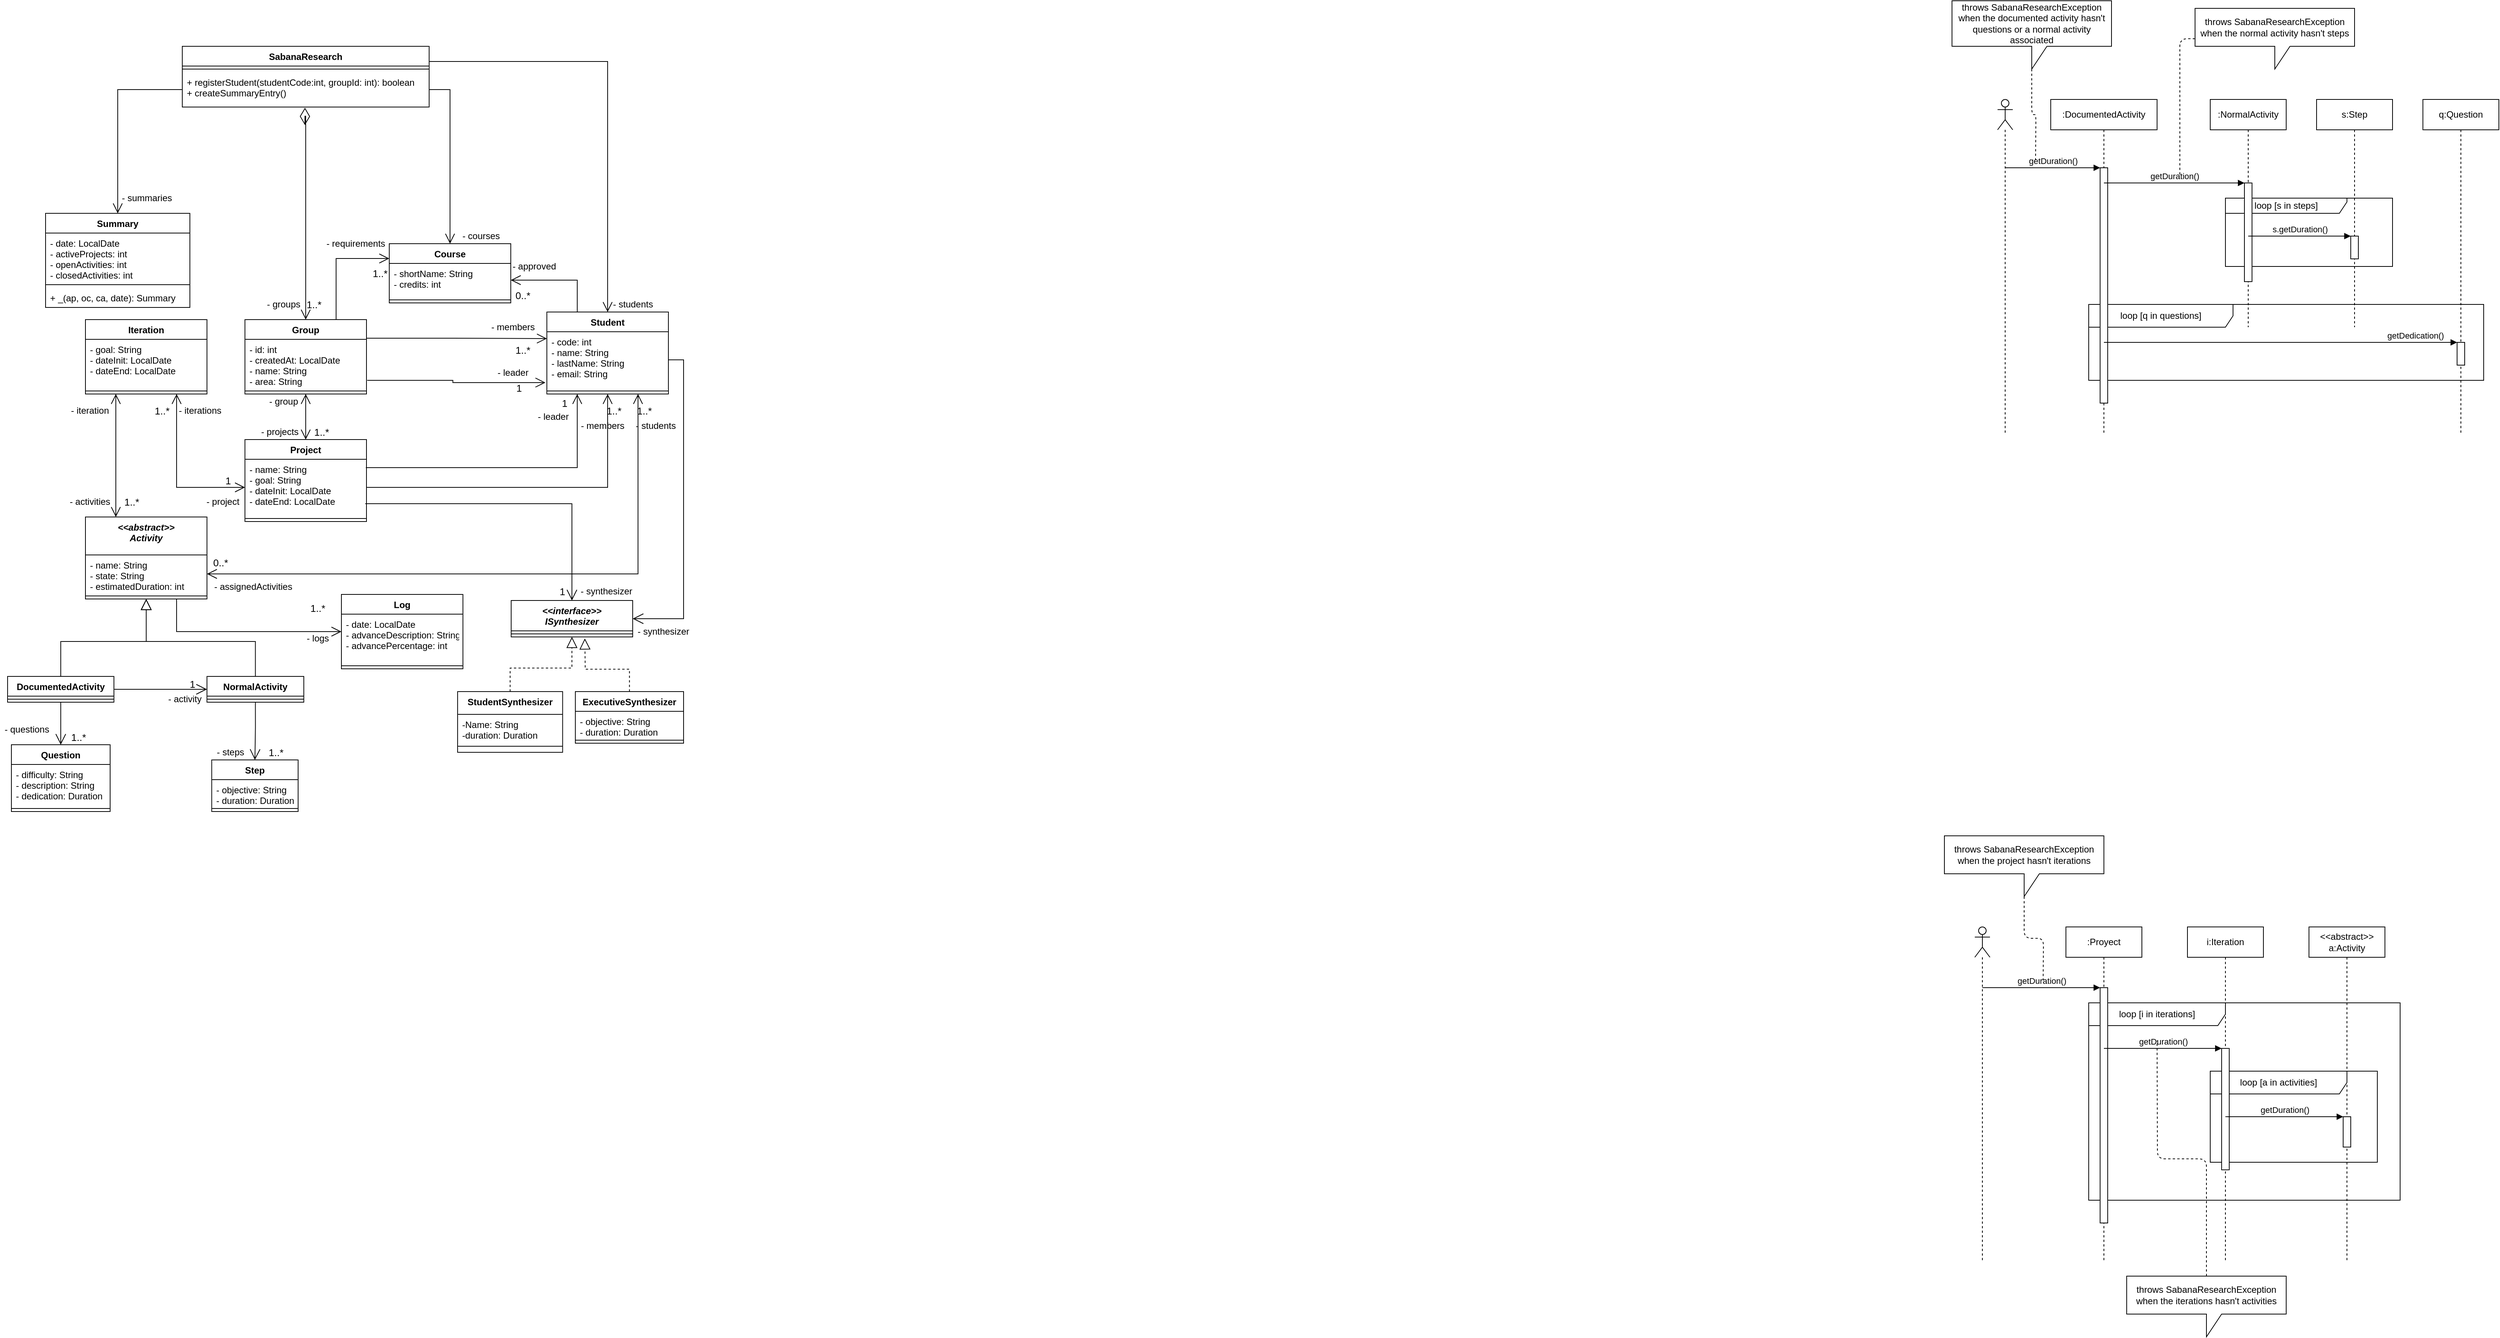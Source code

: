 <mxfile version="14.6.1" type="github" pages="2">
  <diagram id="BMrYBfoX8CHqtKJXn9eS" name="Page-1">
    <mxGraphModel dx="3658" dy="1582" grid="1" gridSize="10" guides="1" tooltips="1" connect="1" arrows="1" fold="1" page="1" pageScale="1" pageWidth="850" pageHeight="1100" math="0" shadow="0">
      <root>
        <mxCell id="0" />
        <mxCell id="1" parent="0" />
        <mxCell id="fffcVS3mCHa0CQ3i0ZVS-40" value="loop [i in iterations]" style="shape=umlFrame;whiteSpace=wrap;html=1;width=180;height=30;" parent="1" vertex="1">
          <mxGeometry x="200" y="230" width="410" height="260" as="geometry" />
        </mxCell>
        <mxCell id="fffcVS3mCHa0CQ3i0ZVS-41" value="loop [a in activities]" style="shape=umlFrame;whiteSpace=wrap;html=1;width=180;height=30;" parent="1" vertex="1">
          <mxGeometry x="360" y="320" width="220" height="120" as="geometry" />
        </mxCell>
        <mxCell id="fffcVS3mCHa0CQ3i0ZVS-39" value="loop [q in questions]" style="shape=umlFrame;whiteSpace=wrap;html=1;width=190;height=30;" parent="1" vertex="1">
          <mxGeometry x="200" y="-690" width="520" height="100" as="geometry" />
        </mxCell>
        <mxCell id="fffcVS3mCHa0CQ3i0ZVS-33" value="loop [s in steps]" style="shape=umlFrame;whiteSpace=wrap;html=1;width=160;height=20;" parent="1" vertex="1">
          <mxGeometry x="380" y="-830" width="220" height="90" as="geometry" />
        </mxCell>
        <mxCell id="fffcVS3mCHa0CQ3i0ZVS-1" value="" style="shape=umlLifeline;participant=umlActor;perimeter=lifelinePerimeter;whiteSpace=wrap;html=1;container=1;collapsible=0;recursiveResize=0;verticalAlign=top;spacingTop=36;outlineConnect=0;" parent="1" vertex="1">
          <mxGeometry x="50" y="130" width="20" height="440" as="geometry" />
        </mxCell>
        <mxCell id="fffcVS3mCHa0CQ3i0ZVS-2" value=":Proyect" style="shape=umlLifeline;perimeter=lifelinePerimeter;whiteSpace=wrap;html=1;container=1;collapsible=0;recursiveResize=0;outlineConnect=0;" parent="1" vertex="1">
          <mxGeometry x="170" y="130" width="100" height="440" as="geometry" />
        </mxCell>
        <mxCell id="fffcVS3mCHa0CQ3i0ZVS-3" value="" style="html=1;points=[];perimeter=orthogonalPerimeter;" parent="fffcVS3mCHa0CQ3i0ZVS-2" vertex="1">
          <mxGeometry x="45" y="80" width="10" height="310" as="geometry" />
        </mxCell>
        <mxCell id="fffcVS3mCHa0CQ3i0ZVS-4" value="getDuration()" style="html=1;verticalAlign=bottom;endArrow=block;entryX=0;entryY=0;" parent="1" source="fffcVS3mCHa0CQ3i0ZVS-1" target="fffcVS3mCHa0CQ3i0ZVS-3" edge="1">
          <mxGeometry relative="1" as="geometry">
            <mxPoint x="145" y="210" as="sourcePoint" />
          </mxGeometry>
        </mxCell>
        <mxCell id="fffcVS3mCHa0CQ3i0ZVS-6" value="i:Iteration" style="shape=umlLifeline;perimeter=lifelinePerimeter;whiteSpace=wrap;html=1;container=1;collapsible=0;recursiveResize=0;outlineConnect=0;" parent="1" vertex="1">
          <mxGeometry x="330" y="130" width="100" height="440" as="geometry" />
        </mxCell>
        <mxCell id="fffcVS3mCHa0CQ3i0ZVS-8" value="" style="html=1;points=[];perimeter=orthogonalPerimeter;" parent="fffcVS3mCHa0CQ3i0ZVS-6" vertex="1">
          <mxGeometry x="45" y="160" width="10" height="160" as="geometry" />
        </mxCell>
        <mxCell id="fffcVS3mCHa0CQ3i0ZVS-9" value="getDuration()" style="html=1;verticalAlign=bottom;endArrow=block;entryX=0;entryY=0;" parent="1" source="fffcVS3mCHa0CQ3i0ZVS-2" target="fffcVS3mCHa0CQ3i0ZVS-8" edge="1">
          <mxGeometry relative="1" as="geometry">
            <mxPoint x="305" y="290" as="sourcePoint" />
          </mxGeometry>
        </mxCell>
        <mxCell id="fffcVS3mCHa0CQ3i0ZVS-11" value="&amp;lt;&amp;lt;abstract&amp;gt;&amp;gt;&lt;br&gt;a:Activity" style="shape=umlLifeline;perimeter=lifelinePerimeter;whiteSpace=wrap;html=1;container=1;collapsible=0;recursiveResize=0;outlineConnect=0;" parent="1" vertex="1">
          <mxGeometry x="490" y="130" width="100" height="440" as="geometry" />
        </mxCell>
        <mxCell id="fffcVS3mCHa0CQ3i0ZVS-13" value="" style="html=1;points=[];perimeter=orthogonalPerimeter;" parent="fffcVS3mCHa0CQ3i0ZVS-11" vertex="1">
          <mxGeometry x="45" y="250" width="10" height="40" as="geometry" />
        </mxCell>
        <mxCell id="fffcVS3mCHa0CQ3i0ZVS-14" value="getDuration()" style="html=1;verticalAlign=bottom;endArrow=block;entryX=0;entryY=0;" parent="1" source="fffcVS3mCHa0CQ3i0ZVS-6" target="fffcVS3mCHa0CQ3i0ZVS-13" edge="1">
          <mxGeometry relative="1" as="geometry">
            <mxPoint x="465" y="350" as="sourcePoint" />
          </mxGeometry>
        </mxCell>
        <mxCell id="fffcVS3mCHa0CQ3i0ZVS-16" value="" style="shape=umlLifeline;participant=umlActor;perimeter=lifelinePerimeter;whiteSpace=wrap;html=1;container=1;collapsible=0;recursiveResize=0;verticalAlign=top;spacingTop=36;outlineConnect=0;" parent="1" vertex="1">
          <mxGeometry x="80" y="-960" width="20" height="440" as="geometry" />
        </mxCell>
        <mxCell id="fffcVS3mCHa0CQ3i0ZVS-17" value=":DocumentedActivity" style="shape=umlLifeline;perimeter=lifelinePerimeter;whiteSpace=wrap;html=1;container=1;collapsible=0;recursiveResize=0;outlineConnect=0;" parent="1" vertex="1">
          <mxGeometry x="150" y="-960" width="140" height="440" as="geometry" />
        </mxCell>
        <mxCell id="fffcVS3mCHa0CQ3i0ZVS-18" value="" style="html=1;points=[];perimeter=orthogonalPerimeter;" parent="fffcVS3mCHa0CQ3i0ZVS-17" vertex="1">
          <mxGeometry x="65" y="90" width="10" height="310" as="geometry" />
        </mxCell>
        <mxCell id="fffcVS3mCHa0CQ3i0ZVS-19" value="getDuration()" style="html=1;verticalAlign=bottom;endArrow=block;entryX=0;entryY=0;" parent="1" source="fffcVS3mCHa0CQ3i0ZVS-16" target="fffcVS3mCHa0CQ3i0ZVS-18" edge="1">
          <mxGeometry relative="1" as="geometry">
            <mxPoint x="155" y="-870" as="sourcePoint" />
          </mxGeometry>
        </mxCell>
        <mxCell id="fffcVS3mCHa0CQ3i0ZVS-21" value=":NormalActivity" style="shape=umlLifeline;perimeter=lifelinePerimeter;whiteSpace=wrap;html=1;container=1;collapsible=0;recursiveResize=0;outlineConnect=0;" parent="1" vertex="1">
          <mxGeometry x="360" y="-960" width="100" height="300" as="geometry" />
        </mxCell>
        <mxCell id="fffcVS3mCHa0CQ3i0ZVS-22" value="" style="html=1;points=[];perimeter=orthogonalPerimeter;" parent="fffcVS3mCHa0CQ3i0ZVS-21" vertex="1">
          <mxGeometry x="45" y="110" width="10" height="130" as="geometry" />
        </mxCell>
        <mxCell id="fffcVS3mCHa0CQ3i0ZVS-23" value="getDuration()" style="html=1;verticalAlign=bottom;endArrow=block;entryX=0;entryY=0;" parent="1" source="fffcVS3mCHa0CQ3i0ZVS-17" target="fffcVS3mCHa0CQ3i0ZVS-22" edge="1">
          <mxGeometry relative="1" as="geometry">
            <mxPoint x="335" y="-850" as="sourcePoint" />
          </mxGeometry>
        </mxCell>
        <mxCell id="fffcVS3mCHa0CQ3i0ZVS-25" value="s:Step" style="shape=umlLifeline;perimeter=lifelinePerimeter;whiteSpace=wrap;html=1;container=1;collapsible=0;recursiveResize=0;outlineConnect=0;" parent="1" vertex="1">
          <mxGeometry x="500" y="-960" width="100" height="300" as="geometry" />
        </mxCell>
        <mxCell id="fffcVS3mCHa0CQ3i0ZVS-30" value="" style="html=1;points=[];perimeter=orthogonalPerimeter;" parent="fffcVS3mCHa0CQ3i0ZVS-25" vertex="1">
          <mxGeometry x="45" y="180" width="10" height="30" as="geometry" />
        </mxCell>
        <mxCell id="fffcVS3mCHa0CQ3i0ZVS-31" value="s.getDuration()" style="html=1;verticalAlign=bottom;endArrow=block;entryX=0;entryY=0;" parent="1" source="fffcVS3mCHa0CQ3i0ZVS-21" target="fffcVS3mCHa0CQ3i0ZVS-30" edge="1">
          <mxGeometry relative="1" as="geometry">
            <mxPoint x="475" y="-830" as="sourcePoint" />
          </mxGeometry>
        </mxCell>
        <mxCell id="fffcVS3mCHa0CQ3i0ZVS-34" value="q:Question" style="shape=umlLifeline;perimeter=lifelinePerimeter;whiteSpace=wrap;html=1;container=1;collapsible=0;recursiveResize=0;outlineConnect=0;" parent="1" vertex="1">
          <mxGeometry x="640" y="-960" width="100" height="440" as="geometry" />
        </mxCell>
        <mxCell id="fffcVS3mCHa0CQ3i0ZVS-36" value="" style="html=1;points=[];perimeter=orthogonalPerimeter;" parent="fffcVS3mCHa0CQ3i0ZVS-34" vertex="1">
          <mxGeometry x="45" y="320" width="10" height="30" as="geometry" />
        </mxCell>
        <mxCell id="fffcVS3mCHa0CQ3i0ZVS-37" value="getDedication()" style="html=1;verticalAlign=bottom;endArrow=block;entryX=0;entryY=0;" parent="1" source="fffcVS3mCHa0CQ3i0ZVS-17" target="fffcVS3mCHa0CQ3i0ZVS-36" edge="1">
          <mxGeometry x="0.764" relative="1" as="geometry">
            <mxPoint x="615" y="-640" as="sourcePoint" />
            <mxPoint as="offset" />
          </mxGeometry>
        </mxCell>
        <mxCell id="fffcVS3mCHa0CQ3i0ZVS-46" style="edgeStyle=orthogonalEdgeStyle;rounded=1;orthogonalLoop=1;jettySize=auto;html=1;dashed=1;endArrow=none;endFill=0;" parent="1" source="fffcVS3mCHa0CQ3i0ZVS-43" edge="1">
          <mxGeometry relative="1" as="geometry">
            <mxPoint x="140" y="200" as="targetPoint" />
          </mxGeometry>
        </mxCell>
        <mxCell id="fffcVS3mCHa0CQ3i0ZVS-43" value="throws SabanaResearchException&lt;br&gt;when the project hasn&#39;t iterations" style="shape=callout;whiteSpace=wrap;html=1;perimeter=calloutPerimeter;" parent="1" vertex="1">
          <mxGeometry x="10" y="10" width="210" height="80" as="geometry" />
        </mxCell>
        <mxCell id="fffcVS3mCHa0CQ3i0ZVS-48" style="edgeStyle=orthogonalEdgeStyle;rounded=1;orthogonalLoop=1;jettySize=auto;html=1;dashed=1;endArrow=none;endFill=0;" parent="1" source="fffcVS3mCHa0CQ3i0ZVS-47" edge="1">
          <mxGeometry relative="1" as="geometry">
            <mxPoint x="290" y="280" as="targetPoint" />
          </mxGeometry>
        </mxCell>
        <mxCell id="fffcVS3mCHa0CQ3i0ZVS-47" value="throws SabanaResearchException&lt;br&gt;when the iterations hasn&#39;t activities" style="shape=callout;whiteSpace=wrap;html=1;perimeter=calloutPerimeter;" parent="1" vertex="1">
          <mxGeometry x="250" y="590" width="210" height="80" as="geometry" />
        </mxCell>
        <mxCell id="fffcVS3mCHa0CQ3i0ZVS-50" style="edgeStyle=orthogonalEdgeStyle;rounded=1;orthogonalLoop=1;jettySize=auto;html=1;dashed=1;endArrow=none;endFill=0;" parent="1" source="fffcVS3mCHa0CQ3i0ZVS-49" edge="1">
          <mxGeometry relative="1" as="geometry">
            <mxPoint x="130" y="-880" as="targetPoint" />
          </mxGeometry>
        </mxCell>
        <mxCell id="fffcVS3mCHa0CQ3i0ZVS-49" value="throws SabanaResearchException&lt;br&gt;when the documented activity hasn&#39;t questions or a normal activity associated" style="shape=callout;whiteSpace=wrap;html=1;perimeter=calloutPerimeter;" parent="1" vertex="1">
          <mxGeometry x="20" y="-1090" width="210" height="90" as="geometry" />
        </mxCell>
        <mxCell id="fffcVS3mCHa0CQ3i0ZVS-52" style="edgeStyle=orthogonalEdgeStyle;rounded=1;orthogonalLoop=1;jettySize=auto;html=1;dashed=1;endArrow=none;endFill=0;" parent="1" source="fffcVS3mCHa0CQ3i0ZVS-51" edge="1">
          <mxGeometry relative="1" as="geometry">
            <mxPoint x="320" y="-860" as="targetPoint" />
          </mxGeometry>
        </mxCell>
        <mxCell id="fffcVS3mCHa0CQ3i0ZVS-51" value="throws SabanaResearchException&lt;br&gt;when the normal activity hasn&#39;t steps" style="shape=callout;whiteSpace=wrap;html=1;perimeter=calloutPerimeter;" parent="1" vertex="1">
          <mxGeometry x="340" y="-1080" width="210" height="80" as="geometry" />
        </mxCell>
        <mxCell id="fffcVS3mCHa0CQ3i0ZVS-53" style="edgeStyle=orthogonalEdgeStyle;rounded=0;orthogonalLoop=1;jettySize=auto;html=1;exitX=1;exitY=0.5;exitDx=0;exitDy=0;entryX=0.5;entryY=0;entryDx=0;entryDy=0;endArrow=open;endFill=0;endSize=11;" parent="1" source="fffcVS3mCHa0CQ3i0ZVS-124" target="fffcVS3mCHa0CQ3i0ZVS-57" edge="1">
          <mxGeometry relative="1" as="geometry">
            <mxPoint x="-2067.5" y="-887.5" as="sourcePoint" />
          </mxGeometry>
        </mxCell>
        <mxCell id="fffcVS3mCHa0CQ3i0ZVS-54" style="edgeStyle=orthogonalEdgeStyle;rounded=0;orthogonalLoop=1;jettySize=auto;html=1;exitX=1;exitY=0.25;exitDx=0;exitDy=0;entryX=0.5;entryY=0;entryDx=0;entryDy=0;endArrow=open;endFill=0;endSize=11;" parent="1" source="fffcVS3mCHa0CQ3i0ZVS-122" target="fffcVS3mCHa0CQ3i0ZVS-68" edge="1">
          <mxGeometry relative="1" as="geometry">
            <mxPoint x="-2067.5" y="-922.5" as="sourcePoint" />
          </mxGeometry>
        </mxCell>
        <mxCell id="fffcVS3mCHa0CQ3i0ZVS-55" style="edgeStyle=orthogonalEdgeStyle;rounded=0;orthogonalLoop=1;jettySize=auto;html=1;entryX=0.5;entryY=0;entryDx=0;entryDy=0;endArrow=open;endFill=0;endSize=11;startArrow=diamondThin;startFill=0;startSize=20;exitX=0.497;exitY=1.018;exitDx=0;exitDy=0;exitPerimeter=0;" parent="1" source="fffcVS3mCHa0CQ3i0ZVS-124" target="fffcVS3mCHa0CQ3i0ZVS-63" edge="1">
          <mxGeometry relative="1" as="geometry">
            <mxPoint x="-2147.5" y="-930" as="sourcePoint" />
            <Array as="points">
              <mxPoint x="-2148" y="-938" />
              <mxPoint x="-2148" y="-938" />
            </Array>
          </mxGeometry>
        </mxCell>
        <mxCell id="fffcVS3mCHa0CQ3i0ZVS-56" style="edgeStyle=orthogonalEdgeStyle;rounded=0;orthogonalLoop=1;jettySize=auto;html=1;exitX=0;exitY=0.5;exitDx=0;exitDy=0;entryX=0.5;entryY=0;entryDx=0;entryDy=0;endArrow=open;endFill=0;endSize=11;" parent="1" source="fffcVS3mCHa0CQ3i0ZVS-124" target="fffcVS3mCHa0CQ3i0ZVS-125" edge="1">
          <mxGeometry relative="1" as="geometry">
            <mxPoint x="-2227.5" y="-905" as="sourcePoint" />
            <mxPoint x="-2397.5" y="-810" as="targetPoint" />
          </mxGeometry>
        </mxCell>
        <mxCell id="fffcVS3mCHa0CQ3i0ZVS-57" value="Course" style="swimlane;fontStyle=1;align=center;verticalAlign=top;childLayout=stackLayout;horizontal=1;startSize=26;horizontalStack=0;resizeParent=1;resizeParentMax=0;resizeLast=0;collapsible=1;marginBottom=0;" parent="1" vertex="1">
          <mxGeometry x="-2037.5" y="-770" width="160" height="78" as="geometry" />
        </mxCell>
        <mxCell id="fffcVS3mCHa0CQ3i0ZVS-58" value="- shortName: String&#xa;- credits: int" style="text;strokeColor=none;fillColor=none;align=left;verticalAlign=top;spacingLeft=4;spacingRight=4;overflow=hidden;rotatable=0;points=[[0,0.5],[1,0.5]];portConstraint=eastwest;" parent="fffcVS3mCHa0CQ3i0ZVS-57" vertex="1">
          <mxGeometry y="26" width="160" height="44" as="geometry" />
        </mxCell>
        <mxCell id="fffcVS3mCHa0CQ3i0ZVS-59" value="" style="line;strokeWidth=1;fillColor=none;align=left;verticalAlign=middle;spacingTop=-1;spacingLeft=3;spacingRight=3;rotatable=0;labelPosition=right;points=[];portConstraint=eastwest;" parent="fffcVS3mCHa0CQ3i0ZVS-57" vertex="1">
          <mxGeometry y="70" width="160" height="8" as="geometry" />
        </mxCell>
        <mxCell id="fffcVS3mCHa0CQ3i0ZVS-60" style="edgeStyle=orthogonalEdgeStyle;rounded=0;orthogonalLoop=1;jettySize=auto;html=1;exitX=1;exitY=0.25;exitDx=0;exitDy=0;entryX=0;entryY=0.122;entryDx=0;entryDy=0;entryPerimeter=0;endArrow=open;endFill=0;endSize=11;" parent="1" source="fffcVS3mCHa0CQ3i0ZVS-63" target="fffcVS3mCHa0CQ3i0ZVS-69" edge="1">
          <mxGeometry relative="1" as="geometry" />
        </mxCell>
        <mxCell id="fffcVS3mCHa0CQ3i0ZVS-61" style="edgeStyle=orthogonalEdgeStyle;rounded=0;orthogonalLoop=1;jettySize=auto;html=1;exitX=0.75;exitY=0;exitDx=0;exitDy=0;entryX=0;entryY=0.25;entryDx=0;entryDy=0;endArrow=open;endFill=0;endSize=11;" parent="1" source="fffcVS3mCHa0CQ3i0ZVS-63" target="fffcVS3mCHa0CQ3i0ZVS-57" edge="1">
          <mxGeometry relative="1" as="geometry" />
        </mxCell>
        <mxCell id="fffcVS3mCHa0CQ3i0ZVS-62" style="edgeStyle=orthogonalEdgeStyle;rounded=0;orthogonalLoop=1;jettySize=auto;html=1;exitX=0.5;exitY=1;exitDx=0;exitDy=0;endArrow=open;endFill=0;endSize=11;startArrow=open;startFill=0;startSize=11;" parent="1" source="fffcVS3mCHa0CQ3i0ZVS-63" target="fffcVS3mCHa0CQ3i0ZVS-71" edge="1">
          <mxGeometry relative="1" as="geometry" />
        </mxCell>
        <mxCell id="fffcVS3mCHa0CQ3i0ZVS-63" value="Group" style="swimlane;fontStyle=1;align=center;verticalAlign=top;childLayout=stackLayout;horizontal=1;startSize=26;horizontalStack=0;resizeParent=1;resizeParentMax=0;resizeLast=0;collapsible=1;marginBottom=0;" parent="1" vertex="1">
          <mxGeometry x="-2227.5" y="-670" width="160" height="98" as="geometry" />
        </mxCell>
        <mxCell id="fffcVS3mCHa0CQ3i0ZVS-64" value="- id: int&#xa;- createdAt: LocalDate&#xa;- name: String&#xa;- area: String" style="text;strokeColor=none;fillColor=none;align=left;verticalAlign=top;spacingLeft=4;spacingRight=4;overflow=hidden;rotatable=0;points=[[0,0.5],[1,0.5]];portConstraint=eastwest;" parent="fffcVS3mCHa0CQ3i0ZVS-63" vertex="1">
          <mxGeometry y="26" width="160" height="64" as="geometry" />
        </mxCell>
        <mxCell id="fffcVS3mCHa0CQ3i0ZVS-65" value="" style="line;strokeWidth=1;fillColor=none;align=left;verticalAlign=middle;spacingTop=-1;spacingLeft=3;spacingRight=3;rotatable=0;labelPosition=right;points=[];portConstraint=eastwest;" parent="fffcVS3mCHa0CQ3i0ZVS-63" vertex="1">
          <mxGeometry y="90" width="160" height="8" as="geometry" />
        </mxCell>
        <mxCell id="fffcVS3mCHa0CQ3i0ZVS-66" style="edgeStyle=orthogonalEdgeStyle;rounded=0;orthogonalLoop=1;jettySize=auto;html=1;exitX=0.25;exitY=0;exitDx=0;exitDy=0;entryX=1;entryY=0.5;entryDx=0;entryDy=0;endArrow=open;endFill=0;endSize=11;" parent="1" source="fffcVS3mCHa0CQ3i0ZVS-68" target="fffcVS3mCHa0CQ3i0ZVS-58" edge="1">
          <mxGeometry relative="1" as="geometry" />
        </mxCell>
        <mxCell id="fffcVS3mCHa0CQ3i0ZVS-67" style="edgeStyle=orthogonalEdgeStyle;rounded=0;orthogonalLoop=1;jettySize=auto;html=1;exitX=0.75;exitY=1;exitDx=0;exitDy=0;entryX=1;entryY=0.5;entryDx=0;entryDy=0;endArrow=open;endFill=0;endSize=11;startArrow=open;startFill=0;startSize=11;" parent="1" source="fffcVS3mCHa0CQ3i0ZVS-68" target="fffcVS3mCHa0CQ3i0ZVS-80" edge="1">
          <mxGeometry relative="1" as="geometry" />
        </mxCell>
        <mxCell id="fffcVS3mCHa0CQ3i0ZVS-68" value="Student" style="swimlane;fontStyle=1;align=center;verticalAlign=top;childLayout=stackLayout;horizontal=1;startSize=26;horizontalStack=0;resizeParent=1;resizeParentMax=0;resizeLast=0;collapsible=1;marginBottom=0;" parent="1" vertex="1">
          <mxGeometry x="-1830" y="-680" width="160" height="108" as="geometry" />
        </mxCell>
        <mxCell id="fffcVS3mCHa0CQ3i0ZVS-69" value="- code: int&#xa;- name: String&#xa;- lastName: String&#xa;- email: String&#xa;" style="text;strokeColor=none;fillColor=none;align=left;verticalAlign=top;spacingLeft=4;spacingRight=4;overflow=hidden;rotatable=0;points=[[0,0.5],[1,0.5]];portConstraint=eastwest;" parent="fffcVS3mCHa0CQ3i0ZVS-68" vertex="1">
          <mxGeometry y="26" width="160" height="74" as="geometry" />
        </mxCell>
        <mxCell id="fffcVS3mCHa0CQ3i0ZVS-70" value="" style="line;strokeWidth=1;fillColor=none;align=left;verticalAlign=middle;spacingTop=-1;spacingLeft=3;spacingRight=3;rotatable=0;labelPosition=right;points=[];portConstraint=eastwest;" parent="fffcVS3mCHa0CQ3i0ZVS-68" vertex="1">
          <mxGeometry y="100" width="160" height="8" as="geometry" />
        </mxCell>
        <mxCell id="fffcVS3mCHa0CQ3i0ZVS-71" value="Project" style="swimlane;fontStyle=1;align=center;verticalAlign=top;childLayout=stackLayout;horizontal=1;startSize=26;horizontalStack=0;resizeParent=1;resizeParentMax=0;resizeLast=0;collapsible=1;marginBottom=0;" parent="1" vertex="1">
          <mxGeometry x="-2227.5" y="-512" width="160" height="108" as="geometry" />
        </mxCell>
        <mxCell id="fffcVS3mCHa0CQ3i0ZVS-72" value="- name: String&#xa;- goal: String&#xa;- dateInit: LocalDate&#xa;- dateEnd: LocalDate" style="text;strokeColor=none;fillColor=none;align=left;verticalAlign=top;spacingLeft=4;spacingRight=4;overflow=hidden;rotatable=0;points=[[0,0.5],[1,0.5]];portConstraint=eastwest;" parent="fffcVS3mCHa0CQ3i0ZVS-71" vertex="1">
          <mxGeometry y="26" width="160" height="74" as="geometry" />
        </mxCell>
        <mxCell id="fffcVS3mCHa0CQ3i0ZVS-73" value="" style="line;strokeWidth=1;fillColor=none;align=left;verticalAlign=middle;spacingTop=-1;spacingLeft=3;spacingRight=3;rotatable=0;labelPosition=right;points=[];portConstraint=eastwest;" parent="fffcVS3mCHa0CQ3i0ZVS-71" vertex="1">
          <mxGeometry y="100" width="160" height="8" as="geometry" />
        </mxCell>
        <mxCell id="fffcVS3mCHa0CQ3i0ZVS-74" style="edgeStyle=orthogonalEdgeStyle;rounded=0;orthogonalLoop=1;jettySize=auto;html=1;exitX=0.25;exitY=1;exitDx=0;exitDy=0;entryX=0.25;entryY=0;entryDx=0;entryDy=0;endArrow=open;endFill=0;endSize=11;startArrow=open;startFill=0;startSize=11;" parent="1" source="fffcVS3mCHa0CQ3i0ZVS-75" target="fffcVS3mCHa0CQ3i0ZVS-79" edge="1">
          <mxGeometry relative="1" as="geometry" />
        </mxCell>
        <mxCell id="fffcVS3mCHa0CQ3i0ZVS-75" value="Iteration" style="swimlane;fontStyle=1;align=center;verticalAlign=top;childLayout=stackLayout;horizontal=1;startSize=26;horizontalStack=0;resizeParent=1;resizeParentMax=0;resizeLast=0;collapsible=1;marginBottom=0;" parent="1" vertex="1">
          <mxGeometry x="-2437.5" y="-670" width="160" height="98" as="geometry" />
        </mxCell>
        <mxCell id="fffcVS3mCHa0CQ3i0ZVS-76" value="- goal: String&#xa;- dateInit: LocalDate&#xa;- dateEnd: LocalDate" style="text;strokeColor=none;fillColor=none;align=left;verticalAlign=top;spacingLeft=4;spacingRight=4;overflow=hidden;rotatable=0;points=[[0,0.5],[1,0.5]];portConstraint=eastwest;" parent="fffcVS3mCHa0CQ3i0ZVS-75" vertex="1">
          <mxGeometry y="26" width="160" height="64" as="geometry" />
        </mxCell>
        <mxCell id="fffcVS3mCHa0CQ3i0ZVS-77" value="" style="line;strokeWidth=1;fillColor=none;align=left;verticalAlign=middle;spacingTop=-1;spacingLeft=3;spacingRight=3;rotatable=0;labelPosition=right;points=[];portConstraint=eastwest;" parent="fffcVS3mCHa0CQ3i0ZVS-75" vertex="1">
          <mxGeometry y="90" width="160" height="8" as="geometry" />
        </mxCell>
        <mxCell id="fffcVS3mCHa0CQ3i0ZVS-78" style="edgeStyle=orthogonalEdgeStyle;rounded=0;orthogonalLoop=1;jettySize=auto;html=1;exitX=0.75;exitY=1;exitDx=0;exitDy=0;entryX=0;entryY=0.5;entryDx=0;entryDy=0;endArrow=open;endFill=0;endSize=11;" parent="1" source="fffcVS3mCHa0CQ3i0ZVS-79" target="fffcVS3mCHa0CQ3i0ZVS-82" edge="1">
          <mxGeometry relative="1" as="geometry" />
        </mxCell>
        <mxCell id="fffcVS3mCHa0CQ3i0ZVS-79" value="&lt;&lt;abstract&gt;&gt;&#xa;Activity" style="swimlane;fontStyle=3;align=center;verticalAlign=top;childLayout=stackLayout;horizontal=1;startSize=50;horizontalStack=0;resizeParent=1;resizeParentMax=0;resizeLast=0;collapsible=1;marginBottom=0;" parent="1" vertex="1">
          <mxGeometry x="-2437.5" y="-410" width="160" height="108" as="geometry" />
        </mxCell>
        <mxCell id="fffcVS3mCHa0CQ3i0ZVS-80" value="- name: String&#xa;- state: String&#xa;- estimatedDuration: int" style="text;strokeColor=none;fillColor=none;align=left;verticalAlign=top;spacingLeft=4;spacingRight=4;overflow=hidden;rotatable=0;points=[[0,0.5],[1,0.5]];portConstraint=eastwest;" parent="fffcVS3mCHa0CQ3i0ZVS-79" vertex="1">
          <mxGeometry y="50" width="160" height="50" as="geometry" />
        </mxCell>
        <mxCell id="fffcVS3mCHa0CQ3i0ZVS-81" value="" style="line;strokeWidth=1;fillColor=none;align=left;verticalAlign=middle;spacingTop=-1;spacingLeft=3;spacingRight=3;rotatable=0;labelPosition=right;points=[];portConstraint=eastwest;" parent="fffcVS3mCHa0CQ3i0ZVS-79" vertex="1">
          <mxGeometry y="100" width="160" height="8" as="geometry" />
        </mxCell>
        <mxCell id="fffcVS3mCHa0CQ3i0ZVS-82" value="Log" style="swimlane;fontStyle=1;align=center;verticalAlign=top;childLayout=stackLayout;horizontal=1;startSize=26;horizontalStack=0;resizeParent=1;resizeParentMax=0;resizeLast=0;collapsible=1;marginBottom=0;" parent="1" vertex="1">
          <mxGeometry x="-2100.5" y="-308" width="160" height="98" as="geometry" />
        </mxCell>
        <mxCell id="fffcVS3mCHa0CQ3i0ZVS-83" value="- date: LocalDate&#xa;- advanceDescription: String&#xa;- advancePercentage: int" style="text;strokeColor=none;fillColor=none;align=left;verticalAlign=top;spacingLeft=4;spacingRight=4;overflow=hidden;rotatable=0;points=[[0,0.5],[1,0.5]];portConstraint=eastwest;" parent="fffcVS3mCHa0CQ3i0ZVS-82" vertex="1">
          <mxGeometry y="26" width="160" height="64" as="geometry" />
        </mxCell>
        <mxCell id="fffcVS3mCHa0CQ3i0ZVS-84" value="" style="line;strokeWidth=1;fillColor=none;align=left;verticalAlign=middle;spacingTop=-1;spacingLeft=3;spacingRight=3;rotatable=0;labelPosition=right;points=[];portConstraint=eastwest;" parent="fffcVS3mCHa0CQ3i0ZVS-82" vertex="1">
          <mxGeometry y="90" width="160" height="8" as="geometry" />
        </mxCell>
        <mxCell id="fffcVS3mCHa0CQ3i0ZVS-85" style="edgeStyle=orthogonalEdgeStyle;rounded=0;orthogonalLoop=1;jettySize=auto;html=1;exitX=1.006;exitY=0.844;exitDx=0;exitDy=0;entryX=-0.012;entryY=0.905;entryDx=0;entryDy=0;endArrow=open;endFill=0;endSize=11;entryPerimeter=0;exitPerimeter=0;" parent="1" source="fffcVS3mCHa0CQ3i0ZVS-64" target="fffcVS3mCHa0CQ3i0ZVS-69" edge="1">
          <mxGeometry relative="1" as="geometry" />
        </mxCell>
        <mxCell id="fffcVS3mCHa0CQ3i0ZVS-86" style="edgeStyle=orthogonalEdgeStyle;rounded=0;orthogonalLoop=1;jettySize=auto;html=1;exitX=0;exitY=0.5;exitDx=0;exitDy=0;entryX=0.75;entryY=1;entryDx=0;entryDy=0;endArrow=open;endFill=0;endSize=11;startArrow=open;startFill=0;startSize=11;" parent="1" source="fffcVS3mCHa0CQ3i0ZVS-72" target="fffcVS3mCHa0CQ3i0ZVS-75" edge="1">
          <mxGeometry relative="1" as="geometry" />
        </mxCell>
        <mxCell id="fffcVS3mCHa0CQ3i0ZVS-87" value="1..*" style="text;html=1;align=center;verticalAlign=middle;resizable=0;points=[];autosize=1;strokeWidth=1;fontSize=13;" parent="1" vertex="1">
          <mxGeometry x="-2157.5" y="-700" width="40" height="20" as="geometry" />
        </mxCell>
        <mxCell id="fffcVS3mCHa0CQ3i0ZVS-88" value="- groups" style="text;html=1;align=center;verticalAlign=middle;resizable=0;points=[];autosize=1;strokeWidth=1;fontSize=12;" parent="1" vertex="1">
          <mxGeometry x="-2207.5" y="-700" width="60" height="20" as="geometry" />
        </mxCell>
        <mxCell id="fffcVS3mCHa0CQ3i0ZVS-89" value="- courses" style="text;html=1;align=center;verticalAlign=middle;resizable=0;points=[];autosize=1;strokeWidth=1;fontSize=12;" parent="1" vertex="1">
          <mxGeometry x="-1947.5" y="-790" width="60" height="20" as="geometry" />
        </mxCell>
        <mxCell id="fffcVS3mCHa0CQ3i0ZVS-90" value="- students" style="text;html=1;align=center;verticalAlign=middle;resizable=0;points=[];autosize=1;strokeWidth=1;fontSize=12;" parent="1" vertex="1">
          <mxGeometry x="-1752.5" y="-700" width="70" height="20" as="geometry" />
        </mxCell>
        <mxCell id="fffcVS3mCHa0CQ3i0ZVS-91" value="- summaries" style="text;html=1;align=center;verticalAlign=middle;resizable=0;points=[];autosize=1;strokeWidth=1;fontSize=12;" parent="1" vertex="1">
          <mxGeometry x="-2397.5" y="-840" width="80" height="20" as="geometry" />
        </mxCell>
        <mxCell id="fffcVS3mCHa0CQ3i0ZVS-92" value="- group" style="text;html=1;align=center;verticalAlign=middle;resizable=0;points=[];autosize=1;strokeWidth=1;fontSize=12;" parent="1" vertex="1">
          <mxGeometry x="-2202.5" y="-572" width="50" height="20" as="geometry" />
        </mxCell>
        <mxCell id="fffcVS3mCHa0CQ3i0ZVS-93" value="- projects" style="text;html=1;align=center;verticalAlign=middle;resizable=0;points=[];autosize=1;strokeWidth=1;fontSize=12;" parent="1" vertex="1">
          <mxGeometry x="-2212.5" y="-532" width="60" height="20" as="geometry" />
        </mxCell>
        <mxCell id="fffcVS3mCHa0CQ3i0ZVS-94" value="- project" style="text;html=1;align=center;verticalAlign=middle;resizable=0;points=[];autosize=1;strokeWidth=1;fontSize=12;" parent="1" vertex="1">
          <mxGeometry x="-2287.5" y="-440" width="60" height="20" as="geometry" />
        </mxCell>
        <mxCell id="fffcVS3mCHa0CQ3i0ZVS-95" value="- iterations" style="text;html=1;align=center;verticalAlign=middle;resizable=0;points=[];autosize=1;strokeWidth=1;fontSize=12;" parent="1" vertex="1">
          <mxGeometry x="-2322.5" y="-560" width="70" height="20" as="geometry" />
        </mxCell>
        <mxCell id="fffcVS3mCHa0CQ3i0ZVS-96" value="- iteration" style="text;html=1;align=center;verticalAlign=middle;resizable=0;points=[];autosize=1;strokeWidth=1;fontSize=12;" parent="1" vertex="1">
          <mxGeometry x="-2467.5" y="-560" width="70" height="20" as="geometry" />
        </mxCell>
        <mxCell id="fffcVS3mCHa0CQ3i0ZVS-97" value="- activities" style="text;html=1;align=center;verticalAlign=middle;resizable=0;points=[];autosize=1;strokeWidth=1;fontSize=12;" parent="1" vertex="1">
          <mxGeometry x="-2467.5" y="-440" width="70" height="20" as="geometry" />
        </mxCell>
        <mxCell id="fffcVS3mCHa0CQ3i0ZVS-98" value="- logs" style="text;html=1;align=center;verticalAlign=middle;resizable=0;points=[];autosize=1;strokeWidth=1;fontSize=12;" parent="1" vertex="1">
          <mxGeometry x="-2152.5" y="-260" width="40" height="20" as="geometry" />
        </mxCell>
        <mxCell id="fffcVS3mCHa0CQ3i0ZVS-99" value="1..*" style="text;html=1;align=center;verticalAlign=middle;resizable=0;points=[];autosize=1;strokeWidth=1;fontSize=13;" parent="1" vertex="1">
          <mxGeometry x="-2147.5" y="-532" width="40" height="20" as="geometry" />
        </mxCell>
        <mxCell id="fffcVS3mCHa0CQ3i0ZVS-100" value="1..*" style="text;html=1;align=center;verticalAlign=middle;resizable=0;points=[];autosize=1;strokeWidth=1;fontSize=13;" parent="1" vertex="1">
          <mxGeometry x="-2152.5" y="-300" width="40" height="20" as="geometry" />
        </mxCell>
        <mxCell id="fffcVS3mCHa0CQ3i0ZVS-101" value="1..*" style="text;html=1;align=center;verticalAlign=middle;resizable=0;points=[];autosize=1;strokeWidth=1;fontSize=13;" parent="1" vertex="1">
          <mxGeometry x="-2397.5" y="-440" width="40" height="20" as="geometry" />
        </mxCell>
        <mxCell id="fffcVS3mCHa0CQ3i0ZVS-102" value="1..*" style="text;html=1;align=center;verticalAlign=middle;resizable=0;points=[];autosize=1;strokeWidth=1;fontSize=13;" parent="1" vertex="1">
          <mxGeometry x="-2357.5" y="-560" width="40" height="20" as="geometry" />
        </mxCell>
        <mxCell id="fffcVS3mCHa0CQ3i0ZVS-103" value="1..*" style="text;html=1;align=center;verticalAlign=middle;resizable=0;points=[];autosize=1;strokeWidth=1;fontSize=13;" parent="1" vertex="1">
          <mxGeometry x="-1722.5" y="-560" width="40" height="20" as="geometry" />
        </mxCell>
        <mxCell id="fffcVS3mCHa0CQ3i0ZVS-104" value="- students" style="text;html=1;align=center;verticalAlign=middle;resizable=0;points=[];autosize=1;strokeWidth=1;fontSize=12;" parent="1" vertex="1">
          <mxGeometry x="-1722.5" y="-540" width="70" height="20" as="geometry" />
        </mxCell>
        <mxCell id="fffcVS3mCHa0CQ3i0ZVS-105" value="1..*" style="text;html=1;align=center;verticalAlign=middle;resizable=0;points=[];autosize=1;strokeWidth=1;fontSize=13;" parent="1" vertex="1">
          <mxGeometry x="-2070.5" y="-741" width="40" height="20" as="geometry" />
        </mxCell>
        <mxCell id="fffcVS3mCHa0CQ3i0ZVS-106" value="- requirements" style="text;html=1;align=center;verticalAlign=middle;resizable=0;points=[];autosize=1;strokeWidth=1;fontSize=12;" parent="1" vertex="1">
          <mxGeometry x="-2127.5" y="-780" width="90" height="20" as="geometry" />
        </mxCell>
        <mxCell id="fffcVS3mCHa0CQ3i0ZVS-107" value="- approved" style="text;html=1;align=center;verticalAlign=middle;resizable=0;points=[];autosize=1;strokeWidth=1;fontSize=12;" parent="1" vertex="1">
          <mxGeometry x="-1882.5" y="-750" width="70" height="20" as="geometry" />
        </mxCell>
        <mxCell id="fffcVS3mCHa0CQ3i0ZVS-108" value="0..*" style="text;html=1;align=center;verticalAlign=middle;resizable=0;points=[];autosize=1;strokeWidth=1;fontSize=13;" parent="1" vertex="1">
          <mxGeometry x="-1882.5" y="-712" width="40" height="20" as="geometry" />
        </mxCell>
        <mxCell id="fffcVS3mCHa0CQ3i0ZVS-109" value="- members" style="text;html=1;align=center;verticalAlign=middle;resizable=0;points=[];autosize=1;strokeWidth=1;fontSize=12;" parent="1" vertex="1">
          <mxGeometry x="-1910.5" y="-670" width="70" height="20" as="geometry" />
        </mxCell>
        <mxCell id="fffcVS3mCHa0CQ3i0ZVS-110" value="- leader" style="text;html=1;align=center;verticalAlign=middle;resizable=0;points=[];autosize=1;strokeWidth=1;fontSize=12;" parent="1" vertex="1">
          <mxGeometry x="-1905.5" y="-610" width="60" height="20" as="geometry" />
        </mxCell>
        <mxCell id="fffcVS3mCHa0CQ3i0ZVS-111" value="1..*" style="text;html=1;align=center;verticalAlign=middle;resizable=0;points=[];autosize=1;strokeWidth=1;fontSize=13;" parent="1" vertex="1">
          <mxGeometry x="-1882.5" y="-640" width="40" height="20" as="geometry" />
        </mxCell>
        <mxCell id="fffcVS3mCHa0CQ3i0ZVS-112" value="1" style="text;html=1;align=center;verticalAlign=middle;resizable=0;points=[];autosize=1;strokeWidth=1;fontSize=13;" parent="1" vertex="1">
          <mxGeometry x="-1877.5" y="-590" width="20" height="20" as="geometry" />
        </mxCell>
        <mxCell id="fffcVS3mCHa0CQ3i0ZVS-113" style="edgeStyle=orthogonalEdgeStyle;rounded=0;orthogonalLoop=1;jettySize=auto;html=1;entryX=0.25;entryY=1;entryDx=0;entryDy=0;startArrow=none;startFill=0;startSize=11;endArrow=open;endFill=0;endSize=11;fontSize=12;exitX=0.995;exitY=0.148;exitDx=0;exitDy=0;exitPerimeter=0;" parent="1" source="fffcVS3mCHa0CQ3i0ZVS-72" target="fffcVS3mCHa0CQ3i0ZVS-68" edge="1">
          <mxGeometry relative="1" as="geometry">
            <mxPoint x="-1980" y="-474" as="sourcePoint" />
          </mxGeometry>
        </mxCell>
        <mxCell id="fffcVS3mCHa0CQ3i0ZVS-114" value="- leader" style="text;html=1;align=center;verticalAlign=middle;resizable=0;points=[];autosize=1;strokeWidth=1;fontSize=12;" parent="1" vertex="1">
          <mxGeometry x="-1852.5" y="-552" width="60" height="20" as="geometry" />
        </mxCell>
        <mxCell id="fffcVS3mCHa0CQ3i0ZVS-115" value="- members" style="text;html=1;align=center;verticalAlign=middle;resizable=0;points=[];autosize=1;strokeWidth=1;fontSize=12;" parent="1" vertex="1">
          <mxGeometry x="-1792.5" y="-540" width="70" height="20" as="geometry" />
        </mxCell>
        <mxCell id="fffcVS3mCHa0CQ3i0ZVS-116" value="1..*" style="text;html=1;align=center;verticalAlign=middle;resizable=0;points=[];autosize=1;strokeWidth=1;fontSize=13;" parent="1" vertex="1">
          <mxGeometry x="-1762.5" y="-560" width="40" height="20" as="geometry" />
        </mxCell>
        <mxCell id="fffcVS3mCHa0CQ3i0ZVS-117" style="edgeStyle=orthogonalEdgeStyle;rounded=0;orthogonalLoop=1;jettySize=auto;html=1;exitX=1;exitY=0.5;exitDx=0;exitDy=0;startArrow=none;startFill=0;startSize=11;endArrow=open;endFill=0;endSize=11;fontSize=12;entryX=0.5;entryY=1;entryDx=0;entryDy=0;" parent="1" source="fffcVS3mCHa0CQ3i0ZVS-72" target="fffcVS3mCHa0CQ3i0ZVS-68" edge="1">
          <mxGeometry relative="1" as="geometry">
            <mxPoint x="-2067.5" y="-449" as="sourcePoint" />
            <mxPoint x="-1760.5" y="-510" as="targetPoint" />
          </mxGeometry>
        </mxCell>
        <mxCell id="fffcVS3mCHa0CQ3i0ZVS-118" value="1" style="text;html=1;align=center;verticalAlign=middle;resizable=0;points=[];autosize=1;strokeWidth=1;fontSize=13;" parent="1" vertex="1">
          <mxGeometry x="-1817.5" y="-570" width="20" height="20" as="geometry" />
        </mxCell>
        <mxCell id="fffcVS3mCHa0CQ3i0ZVS-119" value="- assignedActivities" style="text;html=1;align=center;verticalAlign=middle;resizable=0;points=[];autosize=1;strokeWidth=1;fontSize=12;" parent="1" vertex="1">
          <mxGeometry x="-2277.5" y="-328" width="120" height="20" as="geometry" />
        </mxCell>
        <mxCell id="fffcVS3mCHa0CQ3i0ZVS-120" value="0..*" style="text;html=1;align=center;verticalAlign=middle;resizable=0;points=[];autosize=1;strokeWidth=1;fontSize=13;" parent="1" vertex="1">
          <mxGeometry x="-2280.5" y="-360" width="40" height="20" as="geometry" />
        </mxCell>
        <mxCell id="fffcVS3mCHa0CQ3i0ZVS-121" value="1" style="text;html=1;align=center;verticalAlign=middle;resizable=0;points=[];autosize=1;strokeWidth=1;fontSize=13;" parent="1" vertex="1">
          <mxGeometry x="-2260.5" y="-468" width="20" height="20" as="geometry" />
        </mxCell>
        <mxCell id="fffcVS3mCHa0CQ3i0ZVS-122" value="SabanaResearch" style="swimlane;fontStyle=1;align=center;verticalAlign=top;childLayout=stackLayout;horizontal=1;startSize=26;horizontalStack=0;resizeParent=1;resizeParentMax=0;resizeLast=0;collapsible=1;marginBottom=0;" parent="1" vertex="1">
          <mxGeometry x="-2310" y="-1030" width="325" height="80" as="geometry" />
        </mxCell>
        <mxCell id="fffcVS3mCHa0CQ3i0ZVS-123" value="" style="line;strokeWidth=1;fillColor=none;align=left;verticalAlign=middle;spacingTop=-1;spacingLeft=3;spacingRight=3;rotatable=0;labelPosition=right;points=[];portConstraint=eastwest;" parent="fffcVS3mCHa0CQ3i0ZVS-122" vertex="1">
          <mxGeometry y="26" width="325" height="8" as="geometry" />
        </mxCell>
        <mxCell id="fffcVS3mCHa0CQ3i0ZVS-124" value="+ registerStudent(studentCode:int, groupId: int): boolean&#xa;+ createSummaryEntry()" style="text;strokeColor=none;fillColor=none;align=left;verticalAlign=top;spacingLeft=4;spacingRight=4;overflow=hidden;rotatable=0;points=[[0,0.5],[1,0.5]];portConstraint=eastwest;" parent="fffcVS3mCHa0CQ3i0ZVS-122" vertex="1">
          <mxGeometry y="34" width="325" height="46" as="geometry" />
        </mxCell>
        <mxCell id="fffcVS3mCHa0CQ3i0ZVS-125" value="Summary" style="swimlane;fontStyle=1;align=center;verticalAlign=top;childLayout=stackLayout;horizontal=1;startSize=26;horizontalStack=0;resizeParent=1;resizeParentMax=0;resizeLast=0;collapsible=1;marginBottom=0;" parent="1" vertex="1">
          <mxGeometry x="-2490" y="-810" width="190" height="124" as="geometry" />
        </mxCell>
        <mxCell id="fffcVS3mCHa0CQ3i0ZVS-126" value="- date: LocalDate&#xa;- activeProjects: int&#xa;- openActivities: int&#xa;- closedActivities: int" style="text;strokeColor=none;fillColor=none;align=left;verticalAlign=top;spacingLeft=4;spacingRight=4;overflow=hidden;rotatable=0;points=[[0,0.5],[1,0.5]];portConstraint=eastwest;" parent="fffcVS3mCHa0CQ3i0ZVS-125" vertex="1">
          <mxGeometry y="26" width="190" height="64" as="geometry" />
        </mxCell>
        <mxCell id="fffcVS3mCHa0CQ3i0ZVS-127" value="" style="line;strokeWidth=1;fillColor=none;align=left;verticalAlign=middle;spacingTop=-1;spacingLeft=3;spacingRight=3;rotatable=0;labelPosition=right;points=[];portConstraint=eastwest;" parent="fffcVS3mCHa0CQ3i0ZVS-125" vertex="1">
          <mxGeometry y="90" width="190" height="8" as="geometry" />
        </mxCell>
        <mxCell id="fffcVS3mCHa0CQ3i0ZVS-128" value="+ _(ap, oc, ca, date): Summary" style="text;strokeColor=none;fillColor=none;align=left;verticalAlign=top;spacingLeft=4;spacingRight=4;overflow=hidden;rotatable=0;points=[[0,0.5],[1,0.5]];portConstraint=eastwest;" parent="fffcVS3mCHa0CQ3i0ZVS-125" vertex="1">
          <mxGeometry y="98" width="190" height="26" as="geometry" />
        </mxCell>
        <mxCell id="fffcVS3mCHa0CQ3i0ZVS-135" style="edgeStyle=orthogonalEdgeStyle;rounded=0;orthogonalLoop=1;jettySize=auto;html=1;entryX=0.5;entryY=1;entryDx=0;entryDy=0;endArrow=block;endFill=0;endSize=12;" parent="1" source="fffcVS3mCHa0CQ3i0ZVS-129" target="fffcVS3mCHa0CQ3i0ZVS-79" edge="1">
          <mxGeometry relative="1" as="geometry" />
        </mxCell>
        <mxCell id="fffcVS3mCHa0CQ3i0ZVS-137" style="edgeStyle=orthogonalEdgeStyle;rounded=0;orthogonalLoop=1;jettySize=auto;html=1;entryX=0;entryY=0.5;entryDx=0;entryDy=0;endArrow=open;endFill=0;endSize=12;" parent="1" source="fffcVS3mCHa0CQ3i0ZVS-129" target="fffcVS3mCHa0CQ3i0ZVS-132" edge="1">
          <mxGeometry relative="1" as="geometry" />
        </mxCell>
        <mxCell id="fffcVS3mCHa0CQ3i0ZVS-146" style="edgeStyle=orthogonalEdgeStyle;rounded=0;orthogonalLoop=1;jettySize=auto;html=1;exitX=0.5;exitY=1;exitDx=0;exitDy=0;entryX=0.5;entryY=0;entryDx=0;entryDy=0;endArrow=open;endFill=0;endSize=12;" parent="1" source="fffcVS3mCHa0CQ3i0ZVS-129" target="fffcVS3mCHa0CQ3i0ZVS-140" edge="1">
          <mxGeometry relative="1" as="geometry" />
        </mxCell>
        <mxCell id="fffcVS3mCHa0CQ3i0ZVS-129" value="DocumentedActivity" style="swimlane;fontStyle=1;align=center;verticalAlign=top;childLayout=stackLayout;horizontal=1;startSize=26;horizontalStack=0;resizeParent=1;resizeParentMax=0;resizeLast=0;collapsible=1;marginBottom=0;" parent="1" vertex="1">
          <mxGeometry x="-2540" y="-200" width="140" height="34" as="geometry" />
        </mxCell>
        <mxCell id="fffcVS3mCHa0CQ3i0ZVS-131" value="" style="line;strokeWidth=1;fillColor=none;align=left;verticalAlign=middle;spacingTop=-1;spacingLeft=3;spacingRight=3;rotatable=0;labelPosition=right;points=[];portConstraint=eastwest;" parent="fffcVS3mCHa0CQ3i0ZVS-129" vertex="1">
          <mxGeometry y="26" width="140" height="8" as="geometry" />
        </mxCell>
        <mxCell id="fffcVS3mCHa0CQ3i0ZVS-136" style="edgeStyle=orthogonalEdgeStyle;rounded=0;orthogonalLoop=1;jettySize=auto;html=1;entryX=0.5;entryY=1;entryDx=0;entryDy=0;endArrow=block;endFill=0;endSize=12;" parent="1" source="fffcVS3mCHa0CQ3i0ZVS-132" target="fffcVS3mCHa0CQ3i0ZVS-79" edge="1">
          <mxGeometry relative="1" as="geometry" />
        </mxCell>
        <mxCell id="fffcVS3mCHa0CQ3i0ZVS-147" style="edgeStyle=orthogonalEdgeStyle;rounded=0;orthogonalLoop=1;jettySize=auto;html=1;exitX=0.5;exitY=1;exitDx=0;exitDy=0;entryX=0.5;entryY=0;entryDx=0;entryDy=0;endArrow=open;endFill=0;endSize=12;" parent="1" source="fffcVS3mCHa0CQ3i0ZVS-132" target="fffcVS3mCHa0CQ3i0ZVS-143" edge="1">
          <mxGeometry relative="1" as="geometry" />
        </mxCell>
        <mxCell id="fffcVS3mCHa0CQ3i0ZVS-132" value="NormalActivity" style="swimlane;fontStyle=1;align=center;verticalAlign=top;childLayout=stackLayout;horizontal=1;startSize=26;horizontalStack=0;resizeParent=1;resizeParentMax=0;resizeLast=0;collapsible=1;marginBottom=0;" parent="1" vertex="1">
          <mxGeometry x="-2277.5" y="-200" width="127.5" height="34" as="geometry" />
        </mxCell>
        <mxCell id="fffcVS3mCHa0CQ3i0ZVS-134" value="" style="line;strokeWidth=1;fillColor=none;align=left;verticalAlign=middle;spacingTop=-1;spacingLeft=3;spacingRight=3;rotatable=0;labelPosition=right;points=[];portConstraint=eastwest;" parent="fffcVS3mCHa0CQ3i0ZVS-132" vertex="1">
          <mxGeometry y="26" width="127.5" height="8" as="geometry" />
        </mxCell>
        <mxCell id="fffcVS3mCHa0CQ3i0ZVS-138" value="1" style="text;html=1;align=center;verticalAlign=middle;resizable=0;points=[];autosize=1;strokeWidth=1;fontSize=13;" parent="1" vertex="1">
          <mxGeometry x="-2307.5" y="-200" width="20" height="20" as="geometry" />
        </mxCell>
        <mxCell id="fffcVS3mCHa0CQ3i0ZVS-139" value="- activity" style="text;html=1;align=center;verticalAlign=middle;resizable=0;points=[];autosize=1;strokeWidth=1;fontSize=12;" parent="1" vertex="1">
          <mxGeometry x="-2337.5" y="-180" width="60" height="20" as="geometry" />
        </mxCell>
        <mxCell id="fffcVS3mCHa0CQ3i0ZVS-140" value="Question" style="swimlane;fontStyle=1;align=center;verticalAlign=top;childLayout=stackLayout;horizontal=1;startSize=26;horizontalStack=0;resizeParent=1;resizeParentMax=0;resizeLast=0;collapsible=1;marginBottom=0;" parent="1" vertex="1">
          <mxGeometry x="-2535" y="-110" width="130" height="88" as="geometry" />
        </mxCell>
        <mxCell id="fffcVS3mCHa0CQ3i0ZVS-141" value="- difficulty: String&#xa;- description: String&#xa;- dedication: Duration" style="text;strokeColor=none;fillColor=none;align=left;verticalAlign=top;spacingLeft=4;spacingRight=4;overflow=hidden;rotatable=0;points=[[0,0.5],[1,0.5]];portConstraint=eastwest;" parent="fffcVS3mCHa0CQ3i0ZVS-140" vertex="1">
          <mxGeometry y="26" width="130" height="54" as="geometry" />
        </mxCell>
        <mxCell id="fffcVS3mCHa0CQ3i0ZVS-142" value="" style="line;strokeWidth=1;fillColor=none;align=left;verticalAlign=middle;spacingTop=-1;spacingLeft=3;spacingRight=3;rotatable=0;labelPosition=right;points=[];portConstraint=eastwest;" parent="fffcVS3mCHa0CQ3i0ZVS-140" vertex="1">
          <mxGeometry y="80" width="130" height="8" as="geometry" />
        </mxCell>
        <mxCell id="fffcVS3mCHa0CQ3i0ZVS-143" value="Step" style="swimlane;fontStyle=1;align=center;verticalAlign=top;childLayout=stackLayout;horizontal=1;startSize=26;horizontalStack=0;resizeParent=1;resizeParentMax=0;resizeLast=0;collapsible=1;marginBottom=0;" parent="1" vertex="1">
          <mxGeometry x="-2271.25" y="-90" width="113.75" height="68" as="geometry" />
        </mxCell>
        <mxCell id="fffcVS3mCHa0CQ3i0ZVS-144" value="- objective: String&#xa;- duration: Duration" style="text;strokeColor=none;fillColor=none;align=left;verticalAlign=top;spacingLeft=4;spacingRight=4;overflow=hidden;rotatable=0;points=[[0,0.5],[1,0.5]];portConstraint=eastwest;" parent="fffcVS3mCHa0CQ3i0ZVS-143" vertex="1">
          <mxGeometry y="26" width="113.75" height="34" as="geometry" />
        </mxCell>
        <mxCell id="fffcVS3mCHa0CQ3i0ZVS-145" value="" style="line;strokeWidth=1;fillColor=none;align=left;verticalAlign=middle;spacingTop=-1;spacingLeft=3;spacingRight=3;rotatable=0;labelPosition=right;points=[];portConstraint=eastwest;" parent="fffcVS3mCHa0CQ3i0ZVS-143" vertex="1">
          <mxGeometry y="60" width="113.75" height="8" as="geometry" />
        </mxCell>
        <mxCell id="fffcVS3mCHa0CQ3i0ZVS-148" value="1..*" style="text;html=1;align=center;verticalAlign=middle;resizable=0;points=[];autosize=1;strokeWidth=1;fontSize=13;" parent="1" vertex="1">
          <mxGeometry x="-2207.5" y="-110" width="40" height="20" as="geometry" />
        </mxCell>
        <mxCell id="fffcVS3mCHa0CQ3i0ZVS-149" value="1..*" style="text;html=1;align=center;verticalAlign=middle;resizable=0;points=[];autosize=1;strokeWidth=1;fontSize=13;" parent="1" vertex="1">
          <mxGeometry x="-2467.5" y="-130" width="40" height="20" as="geometry" />
        </mxCell>
        <mxCell id="fffcVS3mCHa0CQ3i0ZVS-150" value="- steps" style="text;html=1;align=center;verticalAlign=middle;resizable=0;points=[];autosize=1;strokeWidth=1;fontSize=12;" parent="1" vertex="1">
          <mxGeometry x="-2272.5" y="-110" width="50" height="20" as="geometry" />
        </mxCell>
        <mxCell id="fffcVS3mCHa0CQ3i0ZVS-151" value="- questions" style="text;html=1;align=center;verticalAlign=middle;resizable=0;points=[];autosize=1;strokeWidth=1;fontSize=12;" parent="1" vertex="1">
          <mxGeometry x="-2550" y="-140" width="70" height="20" as="geometry" />
        </mxCell>
        <mxCell id="fffcVS3mCHa0CQ3i0ZVS-155" value="&lt;&lt;interface&gt;&gt; &#xa;ISynthesizer" style="swimlane;fontStyle=3;align=center;verticalAlign=top;childLayout=stackLayout;horizontal=1;startSize=40;horizontalStack=0;resizeParent=1;resizeParentMax=0;resizeLast=0;collapsible=1;marginBottom=0;" parent="1" vertex="1">
          <mxGeometry x="-1877" y="-300" width="160" height="48" as="geometry" />
        </mxCell>
        <mxCell id="fffcVS3mCHa0CQ3i0ZVS-157" value="" style="line;strokeWidth=1;fillColor=none;align=left;verticalAlign=middle;spacingTop=-1;spacingLeft=3;spacingRight=3;rotatable=0;labelPosition=right;points=[];portConstraint=eastwest;" parent="fffcVS3mCHa0CQ3i0ZVS-155" vertex="1">
          <mxGeometry y="40" width="160" height="8" as="geometry" />
        </mxCell>
        <mxCell id="fffcVS3mCHa0CQ3i0ZVS-163" style="edgeStyle=orthogonalEdgeStyle;rounded=0;orthogonalLoop=1;jettySize=auto;html=1;entryX=0.5;entryY=1;entryDx=0;entryDy=0;endArrow=block;endFill=0;endSize=12;dashed=1;" parent="1" source="fffcVS3mCHa0CQ3i0ZVS-159" target="fffcVS3mCHa0CQ3i0ZVS-155" edge="1">
          <mxGeometry relative="1" as="geometry" />
        </mxCell>
        <mxCell id="fffcVS3mCHa0CQ3i0ZVS-159" value="StudentSynthesizer" style="swimlane;fontStyle=1;align=center;verticalAlign=top;childLayout=stackLayout;horizontal=1;startSize=30;horizontalStack=0;resizeParent=1;resizeParentMax=0;resizeLast=0;collapsible=1;marginBottom=0;" parent="1" vertex="1">
          <mxGeometry x="-1947.5" y="-180" width="138.25" height="80" as="geometry" />
        </mxCell>
        <mxCell id="CbC0IVupoaRi8b5aNVeY-1" value="-Name: String&#xa;-duration: Duration" style="text;strokeColor=none;fillColor=none;align=left;verticalAlign=top;spacingLeft=4;spacingRight=4;overflow=hidden;rotatable=0;points=[[0,0.5],[1,0.5]];portConstraint=eastwest;" parent="fffcVS3mCHa0CQ3i0ZVS-159" vertex="1">
          <mxGeometry y="30" width="138.25" height="34" as="geometry" />
        </mxCell>
        <mxCell id="fffcVS3mCHa0CQ3i0ZVS-160" value="" style="line;strokeWidth=1;fillColor=none;align=left;verticalAlign=middle;spacingTop=-1;spacingLeft=3;spacingRight=3;rotatable=0;labelPosition=right;points=[];portConstraint=eastwest;" parent="fffcVS3mCHa0CQ3i0ZVS-159" vertex="1">
          <mxGeometry y="64" width="138.25" height="16" as="geometry" />
        </mxCell>
        <mxCell id="fffcVS3mCHa0CQ3i0ZVS-168" style="edgeStyle=orthogonalEdgeStyle;rounded=0;orthogonalLoop=1;jettySize=auto;html=1;dashed=1;endArrow=block;endFill=0;endSize=12;" parent="1" source="fffcVS3mCHa0CQ3i0ZVS-161" edge="1">
          <mxGeometry relative="1" as="geometry">
            <mxPoint x="-1780" y="-250.0" as="targetPoint" />
          </mxGeometry>
        </mxCell>
        <mxCell id="fffcVS3mCHa0CQ3i0ZVS-161" value="ExecutiveSynthesizer" style="swimlane;fontStyle=1;align=center;verticalAlign=top;childLayout=stackLayout;horizontal=1;startSize=26;horizontalStack=0;resizeParent=1;resizeParentMax=0;resizeLast=0;collapsible=1;marginBottom=0;" parent="1" vertex="1">
          <mxGeometry x="-1792.5" y="-180" width="142.5" height="68" as="geometry" />
        </mxCell>
        <mxCell id="CbC0IVupoaRi8b5aNVeY-3" value="- objective: String&#xa;- duration: Duration" style="text;strokeColor=none;fillColor=none;align=left;verticalAlign=top;spacingLeft=4;spacingRight=4;overflow=hidden;rotatable=0;points=[[0,0.5],[1,0.5]];portConstraint=eastwest;" parent="fffcVS3mCHa0CQ3i0ZVS-161" vertex="1">
          <mxGeometry y="26" width="142.5" height="34" as="geometry" />
        </mxCell>
        <mxCell id="fffcVS3mCHa0CQ3i0ZVS-162" value="" style="line;strokeWidth=1;fillColor=none;align=left;verticalAlign=middle;spacingTop=-1;spacingLeft=3;spacingRight=3;rotatable=0;labelPosition=right;points=[];portConstraint=eastwest;" parent="fffcVS3mCHa0CQ3i0ZVS-161" vertex="1">
          <mxGeometry y="60" width="142.5" height="8" as="geometry" />
        </mxCell>
        <mxCell id="fffcVS3mCHa0CQ3i0ZVS-165" style="edgeStyle=orthogonalEdgeStyle;rounded=0;orthogonalLoop=1;jettySize=auto;html=1;entryX=0.5;entryY=0;entryDx=0;entryDy=0;endArrow=open;endFill=0;endSize=12;exitX=0.99;exitY=0.791;exitDx=0;exitDy=0;exitPerimeter=0;" parent="1" source="fffcVS3mCHa0CQ3i0ZVS-72" target="fffcVS3mCHa0CQ3i0ZVS-155" edge="1">
          <mxGeometry relative="1" as="geometry" />
        </mxCell>
        <mxCell id="fffcVS3mCHa0CQ3i0ZVS-166" value="1" style="text;html=1;align=center;verticalAlign=middle;resizable=0;points=[];autosize=1;strokeWidth=1;fontSize=13;" parent="1" vertex="1">
          <mxGeometry x="-1820" y="-322" width="20" height="20" as="geometry" />
        </mxCell>
        <mxCell id="fffcVS3mCHa0CQ3i0ZVS-167" value="- synthesizer" style="text;html=1;align=center;verticalAlign=middle;resizable=0;points=[];autosize=1;strokeWidth=1;fontSize=12;" parent="1" vertex="1">
          <mxGeometry x="-1792.5" y="-322" width="80" height="20" as="geometry" />
        </mxCell>
        <mxCell id="nYEmkUnpg-YiiIpoGksZ-1" style="edgeStyle=orthogonalEdgeStyle;rounded=0;orthogonalLoop=1;jettySize=auto;html=1;entryX=1;entryY=0.5;entryDx=0;entryDy=0;endArrow=open;endFill=0;endSize=12;exitX=1;exitY=0.5;exitDx=0;exitDy=0;" edge="1" parent="1" source="fffcVS3mCHa0CQ3i0ZVS-69" target="fffcVS3mCHa0CQ3i0ZVS-155">
          <mxGeometry relative="1" as="geometry">
            <mxPoint x="-1840.5" y="-389.966" as="sourcePoint" />
            <mxPoint x="-1568.4" y="-262.5" as="targetPoint" />
          </mxGeometry>
        </mxCell>
        <mxCell id="nYEmkUnpg-YiiIpoGksZ-2" value="- synthesizer" style="text;html=1;align=center;verticalAlign=middle;resizable=0;points=[];autosize=1;strokeWidth=1;fontSize=12;" vertex="1" parent="1">
          <mxGeometry x="-1717" y="-269" width="80" height="20" as="geometry" />
        </mxCell>
      </root>
    </mxGraphModel>
  </diagram>
  <diagram id="7ug7rBHlza2AfdtT0zik" name="Secuencia Summarize()">
    <mxGraphModel dx="1108" dy="482" grid="1" gridSize="10" guides="1" tooltips="1" connect="1" arrows="1" fold="1" page="1" pageScale="1" pageWidth="827" pageHeight="1169" math="0" shadow="0">
      <root>
        <mxCell id="Iv7PtY_8-q_g332nqkBc-0" />
        <mxCell id="Iv7PtY_8-q_g332nqkBc-1" parent="Iv7PtY_8-q_g332nqkBc-0" />
        <mxCell id="Iv7PtY_8-q_g332nqkBc-3" value="" style="shape=umlLifeline;participant=umlActor;perimeter=lifelinePerimeter;whiteSpace=wrap;html=1;container=1;collapsible=0;recursiveResize=0;verticalAlign=top;spacingTop=36;outlineConnect=0;" vertex="1" parent="Iv7PtY_8-q_g332nqkBc-1">
          <mxGeometry x="70" y="60" width="20" height="300" as="geometry" />
        </mxCell>
        <mxCell id="Iv7PtY_8-q_g332nqkBc-4" value="summarize()" style="endArrow=block;endFill=1;html=1;edgeStyle=orthogonalEdgeStyle;align=left;verticalAlign=top;" edge="1" parent="Iv7PtY_8-q_g332nqkBc-3">
          <mxGeometry x="-0.75" y="20" relative="1" as="geometry">
            <mxPoint x="10" y="100" as="sourcePoint" />
            <mxPoint x="170" y="100" as="targetPoint" />
            <mxPoint as="offset" />
          </mxGeometry>
        </mxCell>
        <mxCell id="Iv7PtY_8-q_g332nqkBc-5" value="1" style="edgeLabel;resizable=0;html=1;align=left;verticalAlign=bottom;" connectable="0" vertex="1" parent="Iv7PtY_8-q_g332nqkBc-4">
          <mxGeometry x="-1" relative="1" as="geometry" />
        </mxCell>
        <mxCell id="Iv7PtY_8-q_g332nqkBc-6" value=":ISynthesizer" style="shape=umlLifeline;perimeter=lifelinePerimeter;whiteSpace=wrap;html=1;container=1;collapsible=0;recursiveResize=0;outlineConnect=0;" vertex="1" parent="Iv7PtY_8-q_g332nqkBc-1">
          <mxGeometry x="190" y="50" width="100" height="300" as="geometry" />
        </mxCell>
        <mxCell id="Iv7PtY_8-q_g332nqkBc-8" value="summarize()" style="endArrow=block;endFill=1;html=1;edgeStyle=orthogonalEdgeStyle;align=left;verticalAlign=top;" edge="1" parent="Iv7PtY_8-q_g332nqkBc-6" target="Iv7PtY_8-q_g332nqkBc-10">
          <mxGeometry x="-0.875" y="20" relative="1" as="geometry">
            <mxPoint x="50" y="150" as="sourcePoint" />
            <mxPoint x="210" y="150" as="targetPoint" />
            <mxPoint as="offset" />
          </mxGeometry>
        </mxCell>
        <mxCell id="Iv7PtY_8-q_g332nqkBc-9" value="1" style="edgeLabel;resizable=0;html=1;align=left;verticalAlign=bottom;" connectable="0" vertex="1" parent="Iv7PtY_8-q_g332nqkBc-8">
          <mxGeometry x="-1" relative="1" as="geometry" />
        </mxCell>
        <mxCell id="Iv7PtY_8-q_g332nqkBc-10" value=":StudentSynthetizer" style="shape=umlLifeline;perimeter=lifelinePerimeter;whiteSpace=wrap;html=1;container=1;collapsible=0;recursiveResize=0;outlineConnect=0;" vertex="1" parent="Iv7PtY_8-q_g332nqkBc-1">
          <mxGeometry x="350" y="50" width="110" height="300" as="geometry" />
        </mxCell>
        <mxCell id="Iv7PtY_8-q_g332nqkBc-7" value="" style="html=1;points=[];perimeter=orthogonalPerimeter;" vertex="1" parent="Iv7PtY_8-q_g332nqkBc-10">
          <mxGeometry x="50" y="160" width="10" height="80" as="geometry" />
        </mxCell>
        <mxCell id="Iv7PtY_8-q_g332nqkBc-12" value="loop[ p in proyect]" style="shape=umlFrame;whiteSpace=wrap;html=1;width=110;height=30;" vertex="1" parent="Iv7PtY_8-q_g332nqkBc-1">
          <mxGeometry x="360" y="220" width="460" height="300" as="geometry" />
        </mxCell>
        <mxCell id="Iv7PtY_8-q_g332nqkBc-13" value=":ExecutiveSynthetizer" style="shape=umlLifeline;perimeter=lifelinePerimeter;whiteSpace=wrap;html=1;container=1;collapsible=0;recursiveResize=0;outlineConnect=0;" vertex="1" parent="Iv7PtY_8-q_g332nqkBc-1">
          <mxGeometry x="530" y="50" width="130" height="300" as="geometry" />
        </mxCell>
      </root>
    </mxGraphModel>
  </diagram>
</mxfile>
